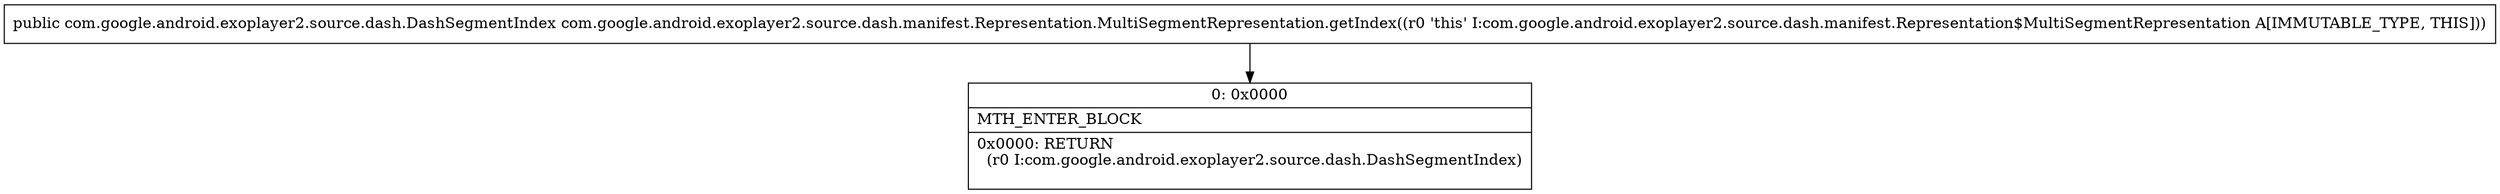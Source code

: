 digraph "CFG forcom.google.android.exoplayer2.source.dash.manifest.Representation.MultiSegmentRepresentation.getIndex()Lcom\/google\/android\/exoplayer2\/source\/dash\/DashSegmentIndex;" {
Node_0 [shape=record,label="{0\:\ 0x0000|MTH_ENTER_BLOCK\l|0x0000: RETURN  \l  (r0 I:com.google.android.exoplayer2.source.dash.DashSegmentIndex)\l \l}"];
MethodNode[shape=record,label="{public com.google.android.exoplayer2.source.dash.DashSegmentIndex com.google.android.exoplayer2.source.dash.manifest.Representation.MultiSegmentRepresentation.getIndex((r0 'this' I:com.google.android.exoplayer2.source.dash.manifest.Representation$MultiSegmentRepresentation A[IMMUTABLE_TYPE, THIS])) }"];
MethodNode -> Node_0;
}

